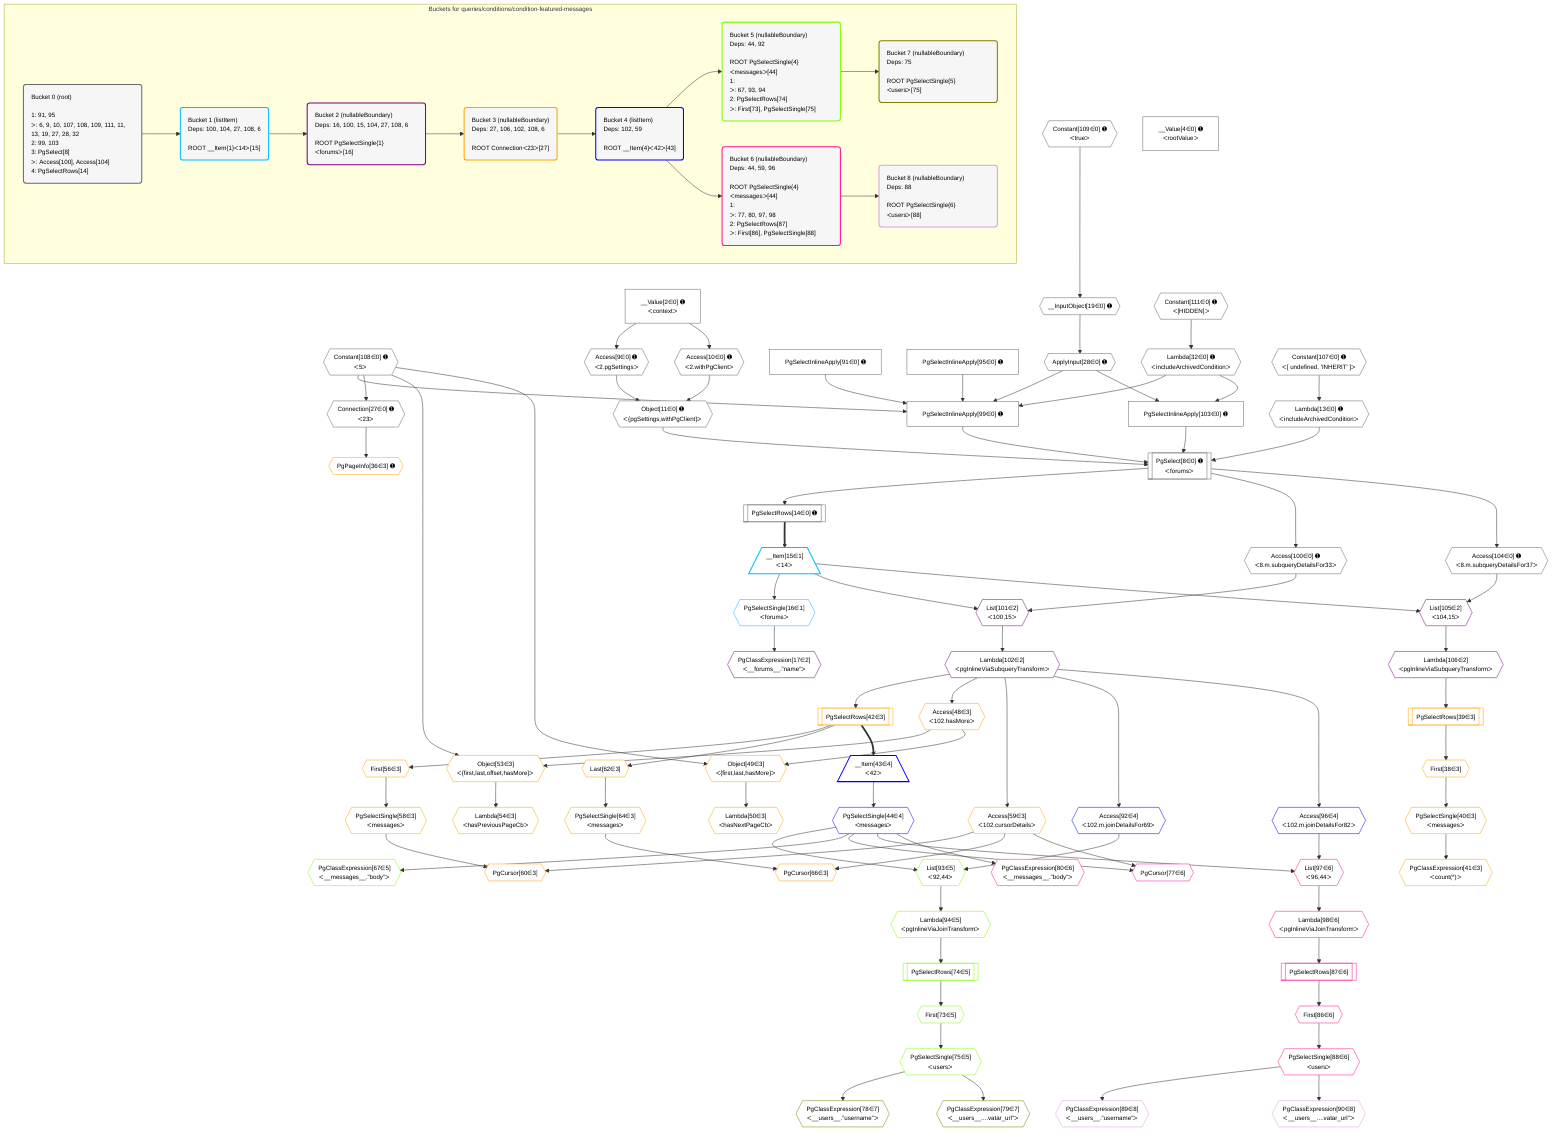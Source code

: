 %%{init: {'themeVariables': { 'fontSize': '12px'}}}%%
graph TD
    classDef path fill:#eee,stroke:#000,color:#000
    classDef plan fill:#fff,stroke-width:1px,color:#000
    classDef itemplan fill:#fff,stroke-width:2px,color:#000
    classDef unbatchedplan fill:#dff,stroke-width:1px,color:#000
    classDef sideeffectplan fill:#fcc,stroke-width:2px,color:#000
    classDef bucket fill:#f6f6f6,color:#000,stroke-width:2px,text-align:left

    subgraph "Buckets for queries/conditions/condition-featured-messages"
    Bucket0("Bucket 0 (root)<br /><br />1: 91, 95<br />ᐳ: 6, 9, 10, 107, 108, 109, 111, 11, 13, 19, 27, 28, 32<br />2: 99, 103<br />3: PgSelect[8]<br />ᐳ: Access[100], Access[104]<br />4: PgSelectRows[14]"):::bucket
    Bucket1("Bucket 1 (listItem)<br />Deps: 100, 104, 27, 108, 6<br /><br />ROOT __Item{1}ᐸ14ᐳ[15]"):::bucket
    Bucket2("Bucket 2 (nullableBoundary)<br />Deps: 16, 100, 15, 104, 27, 108, 6<br /><br />ROOT PgSelectSingle{1}ᐸforumsᐳ[16]"):::bucket
    Bucket3("Bucket 3 (nullableBoundary)<br />Deps: 27, 106, 102, 108, 6<br /><br />ROOT Connectionᐸ23ᐳ[27]"):::bucket
    Bucket4("Bucket 4 (listItem)<br />Deps: 102, 59<br /><br />ROOT __Item{4}ᐸ42ᐳ[43]"):::bucket
    Bucket5("Bucket 5 (nullableBoundary)<br />Deps: 44, 92<br /><br />ROOT PgSelectSingle{4}ᐸmessagesᐳ[44]<br />1: <br />ᐳ: 67, 93, 94<br />2: PgSelectRows[74]<br />ᐳ: First[73], PgSelectSingle[75]"):::bucket
    Bucket6("Bucket 6 (nullableBoundary)<br />Deps: 44, 59, 96<br /><br />ROOT PgSelectSingle{4}ᐸmessagesᐳ[44]<br />1: <br />ᐳ: 77, 80, 97, 98<br />2: PgSelectRows[87]<br />ᐳ: First[86], PgSelectSingle[88]"):::bucket
    Bucket7("Bucket 7 (nullableBoundary)<br />Deps: 75<br /><br />ROOT PgSelectSingle{5}ᐸusersᐳ[75]"):::bucket
    Bucket8("Bucket 8 (nullableBoundary)<br />Deps: 88<br /><br />ROOT PgSelectSingle{6}ᐸusersᐳ[88]"):::bucket
    end
    Bucket0 --> Bucket1
    Bucket1 --> Bucket2
    Bucket2 --> Bucket3
    Bucket3 --> Bucket4
    Bucket4 --> Bucket5 & Bucket6
    Bucket5 --> Bucket7
    Bucket6 --> Bucket8

    %% plan dependencies
    PgSelectInlineApply99["PgSelectInlineApply[99∈0] ➊"]:::plan
    Constant108{{"Constant[108∈0] ➊<br />ᐸ5ᐳ"}}:::plan
    ApplyInput28{{"ApplyInput[28∈0] ➊"}}:::plan
    Lambda32{{"Lambda[32∈0] ➊<br />ᐸincludeArchivedConditionᐳ"}}:::plan
    PgSelectInlineApply91["PgSelectInlineApply[91∈0] ➊"]:::plan
    PgSelectInlineApply95["PgSelectInlineApply[95∈0] ➊"]:::plan
    Constant108 & ApplyInput28 & Lambda32 & PgSelectInlineApply91 & PgSelectInlineApply95 --> PgSelectInlineApply99
    PgSelect8[["PgSelect[8∈0] ➊<br />ᐸforumsᐳ"]]:::plan
    Object11{{"Object[11∈0] ➊<br />ᐸ{pgSettings,withPgClient}ᐳ"}}:::plan
    Lambda13{{"Lambda[13∈0] ➊<br />ᐸincludeArchivedConditionᐳ"}}:::plan
    PgSelectInlineApply103["PgSelectInlineApply[103∈0] ➊"]:::plan
    Object11 & Lambda13 & PgSelectInlineApply99 & PgSelectInlineApply103 --> PgSelect8
    Access9{{"Access[9∈0] ➊<br />ᐸ2.pgSettingsᐳ"}}:::plan
    Access10{{"Access[10∈0] ➊<br />ᐸ2.withPgClientᐳ"}}:::plan
    Access9 & Access10 --> Object11
    ApplyInput28 & Lambda32 --> PgSelectInlineApply103
    __Value2["__Value[2∈0] ➊<br />ᐸcontextᐳ"]:::plan
    __Value2 --> Access9
    __Value2 --> Access10
    Constant107{{"Constant[107∈0] ➊<br />ᐸ[ undefined, 'INHERIT' ]ᐳ"}}:::plan
    Constant107 --> Lambda13
    PgSelectRows14[["PgSelectRows[14∈0] ➊"]]:::plan
    PgSelect8 --> PgSelectRows14
    __InputObject19{{"__InputObject[19∈0] ➊"}}:::plan
    Constant109{{"Constant[109∈0] ➊<br />ᐸtrueᐳ"}}:::plan
    Constant109 --> __InputObject19
    Connection27{{"Connection[27∈0] ➊<br />ᐸ23ᐳ"}}:::plan
    Constant108 --> Connection27
    __InputObject19 --> ApplyInput28
    Constant111{{"Constant[111∈0] ➊<br />ᐸ[HIDDEN]ᐳ"}}:::plan
    Constant111 --> Lambda32
    Access100{{"Access[100∈0] ➊<br />ᐸ8.m.subqueryDetailsFor33ᐳ"}}:::plan
    PgSelect8 --> Access100
    Access104{{"Access[104∈0] ➊<br />ᐸ8.m.subqueryDetailsFor37ᐳ"}}:::plan
    PgSelect8 --> Access104
    __Value4["__Value[4∈0] ➊<br />ᐸrootValueᐳ"]:::plan
    __Item15[/"__Item[15∈1]<br />ᐸ14ᐳ"\]:::itemplan
    PgSelectRows14 ==> __Item15
    PgSelectSingle16{{"PgSelectSingle[16∈1]<br />ᐸforumsᐳ"}}:::plan
    __Item15 --> PgSelectSingle16
    List101{{"List[101∈2]<br />ᐸ100,15ᐳ"}}:::plan
    Access100 & __Item15 --> List101
    List105{{"List[105∈2]<br />ᐸ104,15ᐳ"}}:::plan
    Access104 & __Item15 --> List105
    PgClassExpression17{{"PgClassExpression[17∈2]<br />ᐸ__forums__.”name”ᐳ"}}:::plan
    PgSelectSingle16 --> PgClassExpression17
    Lambda102{{"Lambda[102∈2]<br />ᐸpgInlineViaSubqueryTransformᐳ"}}:::plan
    List101 --> Lambda102
    Lambda106{{"Lambda[106∈2]<br />ᐸpgInlineViaSubqueryTransformᐳ"}}:::plan
    List105 --> Lambda106
    Object53{{"Object[53∈3]<br />ᐸ{first,last,offset,hasMore}ᐳ"}}:::plan
    Access48{{"Access[48∈3]<br />ᐸ102.hasMoreᐳ"}}:::plan
    Constant108 & Access48 --> Object53
    Object49{{"Object[49∈3]<br />ᐸ{first,last,hasMore}ᐳ"}}:::plan
    Constant108 & Access48 --> Object49
    PgCursor60{{"PgCursor[60∈3]"}}:::plan
    PgSelectSingle58{{"PgSelectSingle[58∈3]<br />ᐸmessagesᐳ"}}:::plan
    Access59{{"Access[59∈3]<br />ᐸ102.cursorDetailsᐳ"}}:::plan
    PgSelectSingle58 & Access59 --> PgCursor60
    PgCursor66{{"PgCursor[66∈3]"}}:::plan
    PgSelectSingle64{{"PgSelectSingle[64∈3]<br />ᐸmessagesᐳ"}}:::plan
    PgSelectSingle64 & Access59 --> PgCursor66
    PgPageInfo36{{"PgPageInfo[36∈3] ➊"}}:::plan
    Connection27 --> PgPageInfo36
    First38{{"First[38∈3]"}}:::plan
    PgSelectRows39[["PgSelectRows[39∈3]"]]:::plan
    PgSelectRows39 --> First38
    Lambda106 --> PgSelectRows39
    PgSelectSingle40{{"PgSelectSingle[40∈3]<br />ᐸmessagesᐳ"}}:::plan
    First38 --> PgSelectSingle40
    PgClassExpression41{{"PgClassExpression[41∈3]<br />ᐸcount(*)ᐳ"}}:::plan
    PgSelectSingle40 --> PgClassExpression41
    PgSelectRows42[["PgSelectRows[42∈3]"]]:::plan
    Lambda102 --> PgSelectRows42
    Lambda102 --> Access48
    Lambda50{{"Lambda[50∈3]<br />ᐸhasNextPageCbᐳ"}}:::plan
    Object49 --> Lambda50
    Lambda54{{"Lambda[54∈3]<br />ᐸhasPreviousPageCbᐳ"}}:::plan
    Object53 --> Lambda54
    First56{{"First[56∈3]"}}:::plan
    PgSelectRows42 --> First56
    First56 --> PgSelectSingle58
    Lambda102 --> Access59
    Last62{{"Last[62∈3]"}}:::plan
    PgSelectRows42 --> Last62
    Last62 --> PgSelectSingle64
    __Item43[/"__Item[43∈4]<br />ᐸ42ᐳ"\]:::itemplan
    PgSelectRows42 ==> __Item43
    PgSelectSingle44{{"PgSelectSingle[44∈4]<br />ᐸmessagesᐳ"}}:::plan
    __Item43 --> PgSelectSingle44
    Access92{{"Access[92∈4]<br />ᐸ102.m.joinDetailsFor69ᐳ"}}:::plan
    Lambda102 --> Access92
    Access96{{"Access[96∈4]<br />ᐸ102.m.joinDetailsFor82ᐳ"}}:::plan
    Lambda102 --> Access96
    List93{{"List[93∈5]<br />ᐸ92,44ᐳ"}}:::plan
    Access92 & PgSelectSingle44 --> List93
    PgClassExpression67{{"PgClassExpression[67∈5]<br />ᐸ__messages__.”body”ᐳ"}}:::plan
    PgSelectSingle44 --> PgClassExpression67
    First73{{"First[73∈5]"}}:::plan
    PgSelectRows74[["PgSelectRows[74∈5]"]]:::plan
    PgSelectRows74 --> First73
    Lambda94{{"Lambda[94∈5]<br />ᐸpgInlineViaJoinTransformᐳ"}}:::plan
    Lambda94 --> PgSelectRows74
    PgSelectSingle75{{"PgSelectSingle[75∈5]<br />ᐸusersᐳ"}}:::plan
    First73 --> PgSelectSingle75
    List93 --> Lambda94
    PgClassExpression78{{"PgClassExpression[78∈7]<br />ᐸ__users__.”username”ᐳ"}}:::plan
    PgSelectSingle75 --> PgClassExpression78
    PgClassExpression79{{"PgClassExpression[79∈7]<br />ᐸ__users__....vatar_url”ᐳ"}}:::plan
    PgSelectSingle75 --> PgClassExpression79
    PgCursor77{{"PgCursor[77∈6]"}}:::plan
    PgSelectSingle44 & Access59 --> PgCursor77
    List97{{"List[97∈6]<br />ᐸ96,44ᐳ"}}:::plan
    Access96 & PgSelectSingle44 --> List97
    PgClassExpression80{{"PgClassExpression[80∈6]<br />ᐸ__messages__.”body”ᐳ"}}:::plan
    PgSelectSingle44 --> PgClassExpression80
    First86{{"First[86∈6]"}}:::plan
    PgSelectRows87[["PgSelectRows[87∈6]"]]:::plan
    PgSelectRows87 --> First86
    Lambda98{{"Lambda[98∈6]<br />ᐸpgInlineViaJoinTransformᐳ"}}:::plan
    Lambda98 --> PgSelectRows87
    PgSelectSingle88{{"PgSelectSingle[88∈6]<br />ᐸusersᐳ"}}:::plan
    First86 --> PgSelectSingle88
    List97 --> Lambda98
    PgClassExpression89{{"PgClassExpression[89∈8]<br />ᐸ__users__.”username”ᐳ"}}:::plan
    PgSelectSingle88 --> PgClassExpression89
    PgClassExpression90{{"PgClassExpression[90∈8]<br />ᐸ__users__....vatar_url”ᐳ"}}:::plan
    PgSelectSingle88 --> PgClassExpression90

    %% define steps
    classDef bucket0 stroke:#696969
    class Bucket0,__Value2,__Value4,PgSelect8,Access9,Access10,Object11,Lambda13,PgSelectRows14,__InputObject19,Connection27,ApplyInput28,Lambda32,PgSelectInlineApply91,PgSelectInlineApply95,PgSelectInlineApply99,Access100,PgSelectInlineApply103,Access104,Constant107,Constant108,Constant109,Constant111 bucket0
    classDef bucket1 stroke:#00bfff
    class Bucket1,__Item15,PgSelectSingle16 bucket1
    classDef bucket2 stroke:#7f007f
    class Bucket2,PgClassExpression17,List101,Lambda102,List105,Lambda106 bucket2
    classDef bucket3 stroke:#ffa500
    class Bucket3,PgPageInfo36,First38,PgSelectRows39,PgSelectSingle40,PgClassExpression41,PgSelectRows42,Access48,Object49,Lambda50,Object53,Lambda54,First56,PgSelectSingle58,Access59,PgCursor60,Last62,PgSelectSingle64,PgCursor66 bucket3
    classDef bucket4 stroke:#0000ff
    class Bucket4,__Item43,PgSelectSingle44,Access92,Access96 bucket4
    classDef bucket5 stroke:#7fff00
    class Bucket5,PgClassExpression67,First73,PgSelectRows74,PgSelectSingle75,List93,Lambda94 bucket5
    classDef bucket6 stroke:#ff1493
    class Bucket6,PgCursor77,PgClassExpression80,First86,PgSelectRows87,PgSelectSingle88,List97,Lambda98 bucket6
    classDef bucket7 stroke:#808000
    class Bucket7,PgClassExpression78,PgClassExpression79 bucket7
    classDef bucket8 stroke:#dda0dd
    class Bucket8,PgClassExpression89,PgClassExpression90 bucket8
